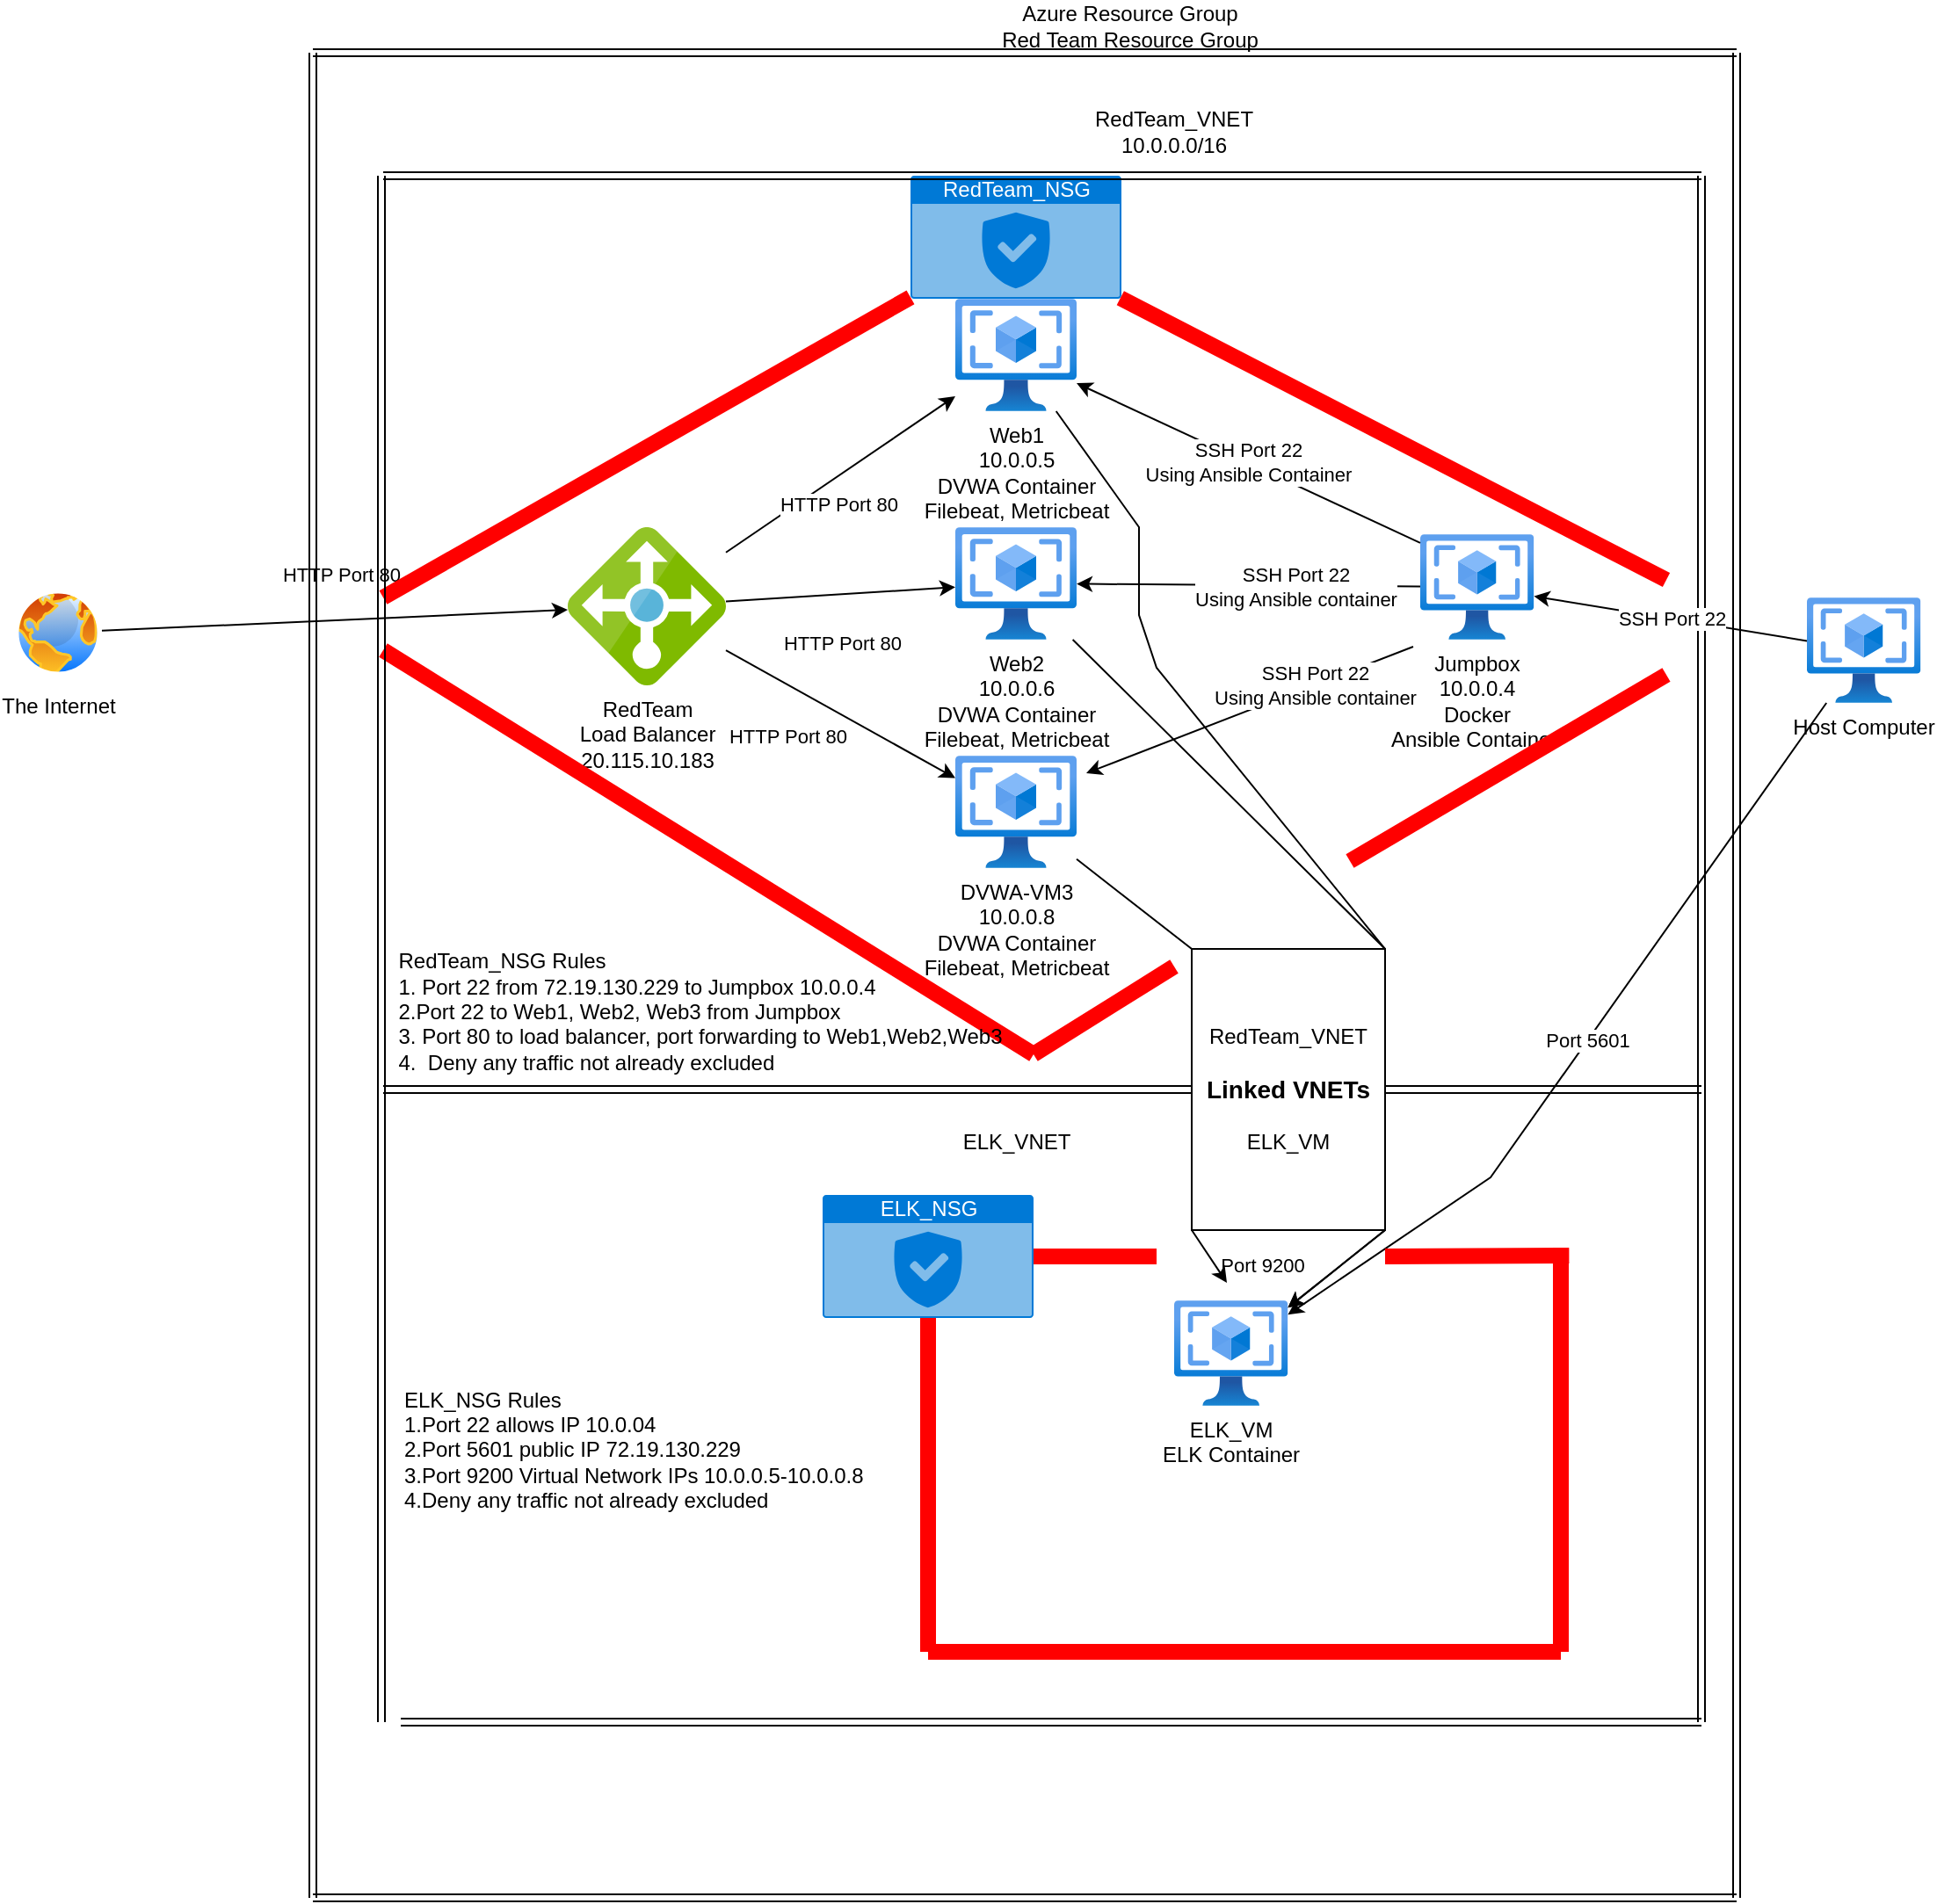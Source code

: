 <mxfile version="15.8.7" type="device"><diagram id="cCjQB1c7phF5y8KfuXCe" name="Page-1"><mxGraphModel dx="1952" dy="865" grid="1" gridSize="10" guides="1" tooltips="1" connect="1" arrows="1" fold="1" page="1" pageScale="1" pageWidth="850" pageHeight="1100" math="0" shadow="0"><root><mxCell id="0"/><mxCell id="1" parent="0"/><mxCell id="IJBzPZkSOMxqhTdt5Ixv-5" value="RedTeam_VNET&lt;br&gt;&lt;br&gt;&lt;b&gt;&lt;font style=&quot;font-size: 14px&quot;&gt;Linked VNETs&lt;/font&gt;&lt;/b&gt;&lt;br&gt;&lt;br&gt;ELK_VM" style="rounded=0;whiteSpace=wrap;html=1;" parent="1" vertex="1"><mxGeometry x="460" y="540" width="110" height="160" as="geometry"/></mxCell><mxCell id="0BmQVsxpz_T5SIDr-iB2-1" value="The Internet" style="aspect=fixed;perimeter=ellipsePerimeter;html=1;align=center;shadow=0;dashed=0;spacingTop=3;image;image=img/lib/active_directory/internet_globe.svg;" parent="1" vertex="1"><mxGeometry x="-210" y="335" width="50" height="50" as="geometry"/></mxCell><mxCell id="0BmQVsxpz_T5SIDr-iB2-2" value="RedTeam_NSG" style="html=1;strokeColor=none;fillColor=#0079D6;labelPosition=center;verticalLabelPosition=middle;verticalAlign=top;align=center;fontSize=12;outlineConnect=0;spacingTop=-6;fontColor=#FFFFFF;sketch=0;shape=mxgraph.sitemap.security;" parent="1" vertex="1"><mxGeometry x="300" y="100" width="120" height="70" as="geometry"/></mxCell><mxCell id="0BmQVsxpz_T5SIDr-iB2-3" value="RedTeam&lt;br&gt;Load Balancer&lt;br&gt;20.115.10.183" style="sketch=0;aspect=fixed;html=1;points=[];align=center;image;fontSize=12;image=img/lib/mscae/Load_Balancer_feature.svg;" parent="1" vertex="1"><mxGeometry x="105" y="300" width="90" height="90" as="geometry"/></mxCell><mxCell id="0BmQVsxpz_T5SIDr-iB2-4" value="Web2&lt;br&gt;10.0.0.6&lt;br&gt;DVWA Container&lt;br&gt;Filebeat, Metricbeat" style="aspect=fixed;html=1;points=[];align=center;image;fontSize=12;image=img/lib/azure2/compute/VM_Images_Classic.svg;" parent="1" vertex="1"><mxGeometry x="325.5" y="300" width="69" height="64" as="geometry"/></mxCell><mxCell id="0BmQVsxpz_T5SIDr-iB2-5" value="DVWA-VM3&lt;br&gt;10.0.0.8&lt;br&gt;DVWA Container&lt;br&gt;Filebeat, Metricbeat" style="aspect=fixed;html=1;points=[];align=center;image;fontSize=12;image=img/lib/azure2/compute/VM_Images_Classic.svg;" parent="1" vertex="1"><mxGeometry x="325.5" y="430" width="69" height="64" as="geometry"/></mxCell><mxCell id="0BmQVsxpz_T5SIDr-iB2-6" value="Jumpbox&lt;br&gt;10.0.0.4&lt;br&gt;Docker&lt;br&gt;Ansible Container&amp;nbsp;" style="aspect=fixed;html=1;points=[];align=center;image;fontSize=12;image=img/lib/azure2/compute/VM_Images_Classic.svg;" parent="1" vertex="1"><mxGeometry x="590" y="304" width="64.69" height="60" as="geometry"/></mxCell><mxCell id="0BmQVsxpz_T5SIDr-iB2-7" value="Web1&lt;br&gt;10.0.0.5&lt;br&gt;DVWA Container&lt;br&gt;Filebeat, Metricbeat" style="aspect=fixed;html=1;points=[];align=center;image;fontSize=12;image=img/lib/azure2/compute/VM_Images_Classic.svg;" parent="1" vertex="1"><mxGeometry x="325.5" y="170" width="69" height="64" as="geometry"/></mxCell><mxCell id="bPyDYhWsSFj-5owU-LfC-2" value="HTTP Port 80" style="endArrow=classic;html=1;rounded=0;" parent="1" source="0BmQVsxpz_T5SIDr-iB2-1" target="0BmQVsxpz_T5SIDr-iB2-3" edge="1"><mxGeometry x="0.036" y="26" width="50" height="50" relative="1" as="geometry"><mxPoint x="70" y="394.67" as="sourcePoint"/><mxPoint x="150" y="394.67" as="targetPoint"/><mxPoint as="offset"/></mxGeometry></mxCell><mxCell id="bPyDYhWsSFj-5owU-LfC-3" value="HTTP Port 80" style="endArrow=classic;html=1;rounded=0;" parent="1" source="0BmQVsxpz_T5SIDr-iB2-3" target="0BmQVsxpz_T5SIDr-iB2-5" edge="1"><mxGeometry x="-0.274" y="-26" width="50" height="50" relative="1" as="geometry"><mxPoint x="261" y="427" as="sourcePoint"/><mxPoint x="321" y="461" as="targetPoint"/><mxPoint as="offset"/></mxGeometry></mxCell><mxCell id="bPyDYhWsSFj-5owU-LfC-4" value="HTTP Port 80" style="endArrow=classic;html=1;rounded=0;" parent="1" source="0BmQVsxpz_T5SIDr-iB2-3" target="0BmQVsxpz_T5SIDr-iB2-4" edge="1"><mxGeometry x="-0.013" y="-28" width="50" height="50" relative="1" as="geometry"><mxPoint x="261" y="394.66" as="sourcePoint"/><mxPoint x="331" y="394.66" as="targetPoint"/><mxPoint as="offset"/></mxGeometry></mxCell><mxCell id="bPyDYhWsSFj-5owU-LfC-5" value="HTTP Port 80" style="endArrow=classic;html=1;rounded=0;" parent="1" source="0BmQVsxpz_T5SIDr-iB2-3" target="0BmQVsxpz_T5SIDr-iB2-7" edge="1"><mxGeometry x="-0.131" y="-13" width="50" height="50" relative="1" as="geometry"><mxPoint x="255" y="340" as="sourcePoint"/><mxPoint x="305" y="290" as="targetPoint"/><Array as="points"/><mxPoint as="offset"/></mxGeometry></mxCell><mxCell id="bPyDYhWsSFj-5owU-LfC-7" value="SSH Port 22&lt;br&gt;Using Ansible container" style="endArrow=classic;html=1;rounded=0;" parent="1" source="0BmQVsxpz_T5SIDr-iB2-6" target="0BmQVsxpz_T5SIDr-iB2-4" edge="1"><mxGeometry x="-0.275" y="1" width="50" height="50" relative="1" as="geometry"><mxPoint x="478" y="390" as="sourcePoint"/><mxPoint x="418" y="390" as="targetPoint"/><mxPoint as="offset"/></mxGeometry></mxCell><mxCell id="MiiRG614JkZ1EK97KJ-F-8" value="" style="shape=link;html=1;rounded=0;" parent="1" edge="1"><mxGeometry width="100" relative="1" as="geometry"><mxPoint x="-40" y="1080" as="sourcePoint"/><mxPoint x="-40" y="30" as="targetPoint"/></mxGeometry></mxCell><mxCell id="MiiRG614JkZ1EK97KJ-F-9" value="" style="shape=link;html=1;rounded=0;" parent="1" edge="1"><mxGeometry width="100" relative="1" as="geometry"><mxPoint x="-40" y="30" as="sourcePoint"/><mxPoint x="520" y="30" as="targetPoint"/><Array as="points"><mxPoint x="180" y="30"/></Array></mxGeometry></mxCell><mxCell id="MiiRG614JkZ1EK97KJ-F-11" value="" style="shape=link;html=1;rounded=0;" parent="1" edge="1"><mxGeometry width="100" relative="1" as="geometry"><mxPoint x="-40" y="1080" as="sourcePoint"/><mxPoint x="520" y="1080" as="targetPoint"/><Array as="points"><mxPoint x="180" y="1080"/></Array></mxGeometry></mxCell><mxCell id="MiiRG614JkZ1EK97KJ-F-13" value="" style="shape=link;html=1;rounded=0;" parent="1" edge="1"><mxGeometry width="100" relative="1" as="geometry"><mxPoint x="770" y="1080" as="sourcePoint"/><mxPoint x="770" y="30.0" as="targetPoint"/></mxGeometry></mxCell><mxCell id="MiiRG614JkZ1EK97KJ-F-14" value="" style="shape=link;html=1;rounded=0;" parent="1" edge="1"><mxGeometry width="100" relative="1" as="geometry"><mxPoint x="430" y="1080" as="sourcePoint"/><mxPoint x="770" y="1080" as="targetPoint"/><Array as="points"><mxPoint x="480" y="1080"/></Array></mxGeometry></mxCell><mxCell id="MiiRG614JkZ1EK97KJ-F-15" value="" style="shape=link;html=1;rounded=0;" parent="1" edge="1"><mxGeometry width="100" relative="1" as="geometry"><mxPoint x="430" y="30" as="sourcePoint"/><mxPoint x="770" y="30" as="targetPoint"/><Array as="points"><mxPoint x="480" y="30"/></Array></mxGeometry></mxCell><mxCell id="MiiRG614JkZ1EK97KJ-F-16" value="Azure Resource Group&lt;br&gt;Red Team Resource Group&lt;br&gt;" style="text;html=1;strokeColor=none;fillColor=none;align=center;verticalAlign=middle;whiteSpace=wrap;rounded=0;" parent="1" vertex="1"><mxGeometry x="350" width="150" height="30" as="geometry"/></mxCell><mxCell id="MiiRG614JkZ1EK97KJ-F-17" value="SSH Port 22 &lt;br&gt;Using Ansible Container" style="endArrow=classic;html=1;rounded=0;exitX=0;exitY=0.083;exitDx=0;exitDy=0;exitPerimeter=0;" parent="1" source="0BmQVsxpz_T5SIDr-iB2-6" target="0BmQVsxpz_T5SIDr-iB2-7" edge="1"><mxGeometry width="50" height="50" relative="1" as="geometry"><mxPoint x="469" y="310" as="sourcePoint"/><mxPoint x="409" y="310" as="targetPoint"/></mxGeometry></mxCell><mxCell id="MiiRG614JkZ1EK97KJ-F-19" value="" style="endArrow=none;html=1;rounded=0;strokeColor=#FF0000;strokeWidth=9;" parent="1" target="0BmQVsxpz_T5SIDr-iB2-2" edge="1"><mxGeometry width="50" height="50" relative="1" as="geometry"><mxPoint y="340" as="sourcePoint"/><mxPoint x="300" y="200" as="targetPoint"/></mxGeometry></mxCell><mxCell id="MiiRG614JkZ1EK97KJ-F-20" value="" style="endArrow=none;html=1;rounded=0;entryX=0.995;entryY=0.995;entryDx=0;entryDy=0;entryPerimeter=0;strokeColor=#FF0000;strokeWidth=9;" parent="1" target="0BmQVsxpz_T5SIDr-iB2-2" edge="1"><mxGeometry width="50" height="50" relative="1" as="geometry"><mxPoint x="730" y="330" as="sourcePoint"/><mxPoint x="750" y="230" as="targetPoint"/></mxGeometry></mxCell><mxCell id="MiiRG614JkZ1EK97KJ-F-21" value="" style="endArrow=none;html=1;rounded=0;strokeColor=#FF0000;strokeWidth=9;" parent="1" edge="1"><mxGeometry width="50" height="50" relative="1" as="geometry"><mxPoint y="370" as="sourcePoint"/><mxPoint x="370" y="600" as="targetPoint"/></mxGeometry></mxCell><mxCell id="MiiRG614JkZ1EK97KJ-F-22" value="" style="endArrow=none;html=1;rounded=0;strokeWidth=9;strokeColor=#FF0000;" parent="1" edge="1"><mxGeometry width="50" height="50" relative="1" as="geometry"><mxPoint x="730" y="384" as="sourcePoint"/><mxPoint x="550" y="490" as="targetPoint"/></mxGeometry></mxCell><mxCell id="MiiRG614JkZ1EK97KJ-F-23" value="" style="shape=link;html=1;rounded=0;" parent="1" edge="1"><mxGeometry width="100" relative="1" as="geometry"><mxPoint x="-1" y="980" as="sourcePoint"/><mxPoint x="-1" y="100" as="targetPoint"/></mxGeometry></mxCell><mxCell id="MiiRG614JkZ1EK97KJ-F-24" value="" style="shape=link;html=1;rounded=0;" parent="1" edge="1"><mxGeometry width="100" relative="1" as="geometry"><mxPoint x="750" y="980" as="sourcePoint"/><mxPoint x="750" y="100" as="targetPoint"/></mxGeometry></mxCell><mxCell id="MiiRG614JkZ1EK97KJ-F-25" value="" style="shape=link;html=1;rounded=0;" parent="1" edge="1"><mxGeometry width="100" relative="1" as="geometry"><mxPoint x="10" y="980" as="sourcePoint"/><mxPoint x="750" y="980" as="targetPoint"/><Array as="points"><mxPoint x="230" y="980"/></Array></mxGeometry></mxCell><mxCell id="MiiRG614JkZ1EK97KJ-F-26" value="" style="shape=link;html=1;rounded=0;" parent="1" edge="1"><mxGeometry width="100" relative="1" as="geometry"><mxPoint y="100" as="sourcePoint"/><mxPoint x="750" y="100" as="targetPoint"/><Array as="points"><mxPoint x="230" y="100"/></Array></mxGeometry></mxCell><mxCell id="MiiRG614JkZ1EK97KJ-F-29" value="RedTeam_VNET&lt;br&gt;10.0.0.0/16" style="text;html=1;strokeColor=none;fillColor=none;align=center;verticalAlign=middle;whiteSpace=wrap;rounded=0;" parent="1" vertex="1"><mxGeometry x="420" y="60" width="60" height="30" as="geometry"/></mxCell><mxCell id="MiiRG614JkZ1EK97KJ-F-30" value="Host Computer" style="aspect=fixed;html=1;points=[];align=center;image;fontSize=12;image=img/lib/azure2/compute/VM_Images_Classic.svg;" parent="1" vertex="1"><mxGeometry x="810" y="340" width="64.69" height="60" as="geometry"/></mxCell><mxCell id="MiiRG614JkZ1EK97KJ-F-31" value="SSH Port 22" style="endArrow=classic;html=1;rounded=0;" parent="1" source="MiiRG614JkZ1EK97KJ-F-30" target="0BmQVsxpz_T5SIDr-iB2-6" edge="1"><mxGeometry width="50" height="50" relative="1" as="geometry"><mxPoint x="730" y="394.905" as="sourcePoint"/><mxPoint x="650" y="385.099" as="targetPoint"/></mxGeometry></mxCell><mxCell id="jGGmYJkxNpLyYppg_1TE-1" value="" style="shape=link;html=1;rounded=0;startArrow=none;" parent="1" source="IJBzPZkSOMxqhTdt5Ixv-5" edge="1"><mxGeometry width="100" relative="1" as="geometry"><mxPoint y="620" as="sourcePoint"/><mxPoint x="750" y="620" as="targetPoint"/><Array as="points"/></mxGeometry></mxCell><mxCell id="jGGmYJkxNpLyYppg_1TE-2" value="ELK_VNET" style="text;html=1;align=center;verticalAlign=middle;resizable=0;points=[];autosize=1;strokeColor=none;fillColor=none;" parent="1" vertex="1"><mxGeometry x="320" y="640" width="80" height="20" as="geometry"/></mxCell><mxCell id="jGGmYJkxNpLyYppg_1TE-3" value="ELK_VM&lt;br&gt;ELK Container&lt;br&gt;&amp;nbsp;" style="aspect=fixed;html=1;points=[];align=center;image;fontSize=12;image=img/lib/azure2/compute/VM_Images_Classic.svg;" parent="1" vertex="1"><mxGeometry x="450" y="740" width="64.69" height="60" as="geometry"/></mxCell><mxCell id="jGGmYJkxNpLyYppg_1TE-4" value="Port 9200" style="endArrow=classic;html=1;rounded=0;" parent="1" source="0BmQVsxpz_T5SIDr-iB2-7" target="jGGmYJkxNpLyYppg_1TE-3" edge="1"><mxGeometry x="0.988" y="-28" width="50" height="50" relative="1" as="geometry"><mxPoint x="440" y="550" as="sourcePoint"/><mxPoint x="490" y="500" as="targetPoint"/><Array as="points"><mxPoint x="430" y="300"/><mxPoint x="430" y="350"/><mxPoint x="440" y="380"/><mxPoint x="570" y="540"/><mxPoint x="570" y="700"/></Array><mxPoint as="offset"/></mxGeometry></mxCell><mxCell id="jGGmYJkxNpLyYppg_1TE-5" value="" style="endArrow=classic;html=1;rounded=0;" parent="1" source="0BmQVsxpz_T5SIDr-iB2-4" target="jGGmYJkxNpLyYppg_1TE-3" edge="1"><mxGeometry width="50" height="50" relative="1" as="geometry"><mxPoint x="450" y="560" as="sourcePoint"/><mxPoint x="500" y="510" as="targetPoint"/><Array as="points"><mxPoint x="570" y="540"/><mxPoint x="570" y="700"/></Array></mxGeometry></mxCell><mxCell id="jGGmYJkxNpLyYppg_1TE-6" value="" style="endArrow=classic;html=1;rounded=0;" parent="1" source="0BmQVsxpz_T5SIDr-iB2-5" edge="1"><mxGeometry width="50" height="50" relative="1" as="geometry"><mxPoint x="460" y="570" as="sourcePoint"/><mxPoint x="480" y="730" as="targetPoint"/><Array as="points"><mxPoint x="460" y="540"/><mxPoint x="460" y="700"/></Array></mxGeometry></mxCell><mxCell id="jGGmYJkxNpLyYppg_1TE-7" value="ELK_NSG" style="html=1;strokeColor=none;fillColor=#0079D6;labelPosition=center;verticalLabelPosition=middle;verticalAlign=top;align=center;fontSize=12;outlineConnect=0;spacingTop=-6;fontColor=#FFFFFF;sketch=0;shape=mxgraph.sitemap.security;" parent="1" vertex="1"><mxGeometry x="250" y="680" width="120" height="70" as="geometry"/></mxCell><mxCell id="jGGmYJkxNpLyYppg_1TE-8" value="Port 5601" style="endArrow=classic;html=1;rounded=0;" parent="1" source="MiiRG614JkZ1EK97KJ-F-30" target="jGGmYJkxNpLyYppg_1TE-3" edge="1"><mxGeometry width="50" height="50" relative="1" as="geometry"><mxPoint x="890" y="560" as="sourcePoint"/><mxPoint x="660" y="480" as="targetPoint"/><Array as="points"><mxPoint x="630" y="670"/></Array></mxGeometry></mxCell><mxCell id="IJBzPZkSOMxqhTdt5Ixv-1" value="" style="endArrow=none;html=1;rounded=0;fillColor=#f8cecc;strokeColor=#FF0000;fontStyle=1;strokeWidth=9;" parent="1" target="jGGmYJkxNpLyYppg_1TE-7" edge="1"><mxGeometry width="50" height="50" relative="1" as="geometry"><mxPoint x="310" y="940" as="sourcePoint"/><mxPoint x="275" y="740" as="targetPoint"/></mxGeometry></mxCell><mxCell id="IJBzPZkSOMxqhTdt5Ixv-2" value="" style="endArrow=none;html=1;rounded=0;strokeWidth=9;strokeColor=#FF0000;" parent="1" edge="1"><mxGeometry width="50" height="50" relative="1" as="geometry"><mxPoint x="670" y="940" as="sourcePoint"/><mxPoint x="670" y="710" as="targetPoint"/></mxGeometry></mxCell><mxCell id="IJBzPZkSOMxqhTdt5Ixv-3" value="" style="endArrow=none;html=1;rounded=0;strokeColor=#FF0000;strokeWidth=9;" parent="1" source="jGGmYJkxNpLyYppg_1TE-7" edge="1"><mxGeometry width="50" height="50" relative="1" as="geometry"><mxPoint x="420" y="720" as="sourcePoint"/><mxPoint x="440" y="715" as="targetPoint"/></mxGeometry></mxCell><mxCell id="IJBzPZkSOMxqhTdt5Ixv-4" value="" style="endArrow=none;html=1;rounded=0;strokeColor=#FF0000;strokeWidth=9;" parent="1" edge="1"><mxGeometry width="50" height="50" relative="1" as="geometry"><mxPoint x="310" y="940" as="sourcePoint"/><mxPoint x="670" y="940" as="targetPoint"/></mxGeometry></mxCell><mxCell id="IJBzPZkSOMxqhTdt5Ixv-8" value="ELK_NSG Rules&lt;br&gt;1.Port 22 allows IP 10.0.04&lt;br&gt;2.Port 5601 public IP&amp;nbsp;72.19.130.229&lt;br&gt;3.Port 9200 Virtual Network IPs 10.0.0.5-10.0.0.8&lt;br&gt;4.Deny any traffic not already excluded" style="text;html=1;strokeColor=none;fillColor=none;align=left;verticalAlign=middle;whiteSpace=wrap;rounded=0;" parent="1" vertex="1"><mxGeometry x="10" y="760" width="280" height="130" as="geometry"/></mxCell><mxCell id="IJBzPZkSOMxqhTdt5Ixv-11" value="" style="endArrow=none;html=1;rounded=0;strokeColor=#FF0000;strokeWidth=9;" parent="1" edge="1"><mxGeometry width="50" height="50" relative="1" as="geometry"><mxPoint x="570" y="715" as="sourcePoint"/><mxPoint x="674.69" y="714.5" as="targetPoint"/></mxGeometry></mxCell><mxCell id="IJBzPZkSOMxqhTdt5Ixv-12" value="" style="endArrow=none;html=1;rounded=0;strokeWidth=9;strokeColor=#FF0000;" parent="1" edge="1"><mxGeometry width="50" height="50" relative="1" as="geometry"><mxPoint x="450" y="550" as="sourcePoint"/><mxPoint x="370" y="600" as="targetPoint"/></mxGeometry></mxCell><mxCell id="IJBzPZkSOMxqhTdt5Ixv-9" value="&lt;div style=&quot;text-align: left&quot;&gt;&lt;span&gt;RedTeam_NSG Rules&lt;/span&gt;&lt;/div&gt;&lt;div style=&quot;text-align: left&quot;&gt;&lt;span&gt;1. Port 22 from 72.19.130.229 to Jumpbox 10.0.0.4&lt;/span&gt;&lt;/div&gt;&lt;div style=&quot;text-align: left&quot;&gt;&lt;span&gt;2.Port 22 to Web1, Web2, Web3 from Jumpbox&lt;/span&gt;&lt;/div&gt;&lt;div style=&quot;text-align: left&quot;&gt;&lt;span&gt;3. Port 80 to load balancer, port forwarding to Web1,Web2,Web3&lt;/span&gt;&lt;/div&gt;&lt;div style=&quot;text-align: left&quot;&gt;&lt;span&gt;4.&amp;nbsp; Deny any traffic not already excluded&lt;/span&gt;&lt;/div&gt;&lt;br&gt;&lt;div style=&quot;text-align: left&quot;&gt;&lt;span&gt;&amp;nbsp;&lt;/span&gt;&lt;/div&gt;" style="text;html=1;align=center;verticalAlign=middle;resizable=0;points=[];autosize=1;strokeColor=none;fillColor=none;" parent="1" vertex="1"><mxGeometry y="540" width="360" height="100" as="geometry"/></mxCell><mxCell id="IJBzPZkSOMxqhTdt5Ixv-15" value="" style="shape=link;html=1;rounded=0;endArrow=none;" parent="1" edge="1"><mxGeometry width="100" relative="1" as="geometry"><mxPoint y="620" as="sourcePoint"/><mxPoint x="460" y="620" as="targetPoint"/><Array as="points"/></mxGeometry></mxCell><mxCell id="TiDTvRwYRUhBb9V_hAxX-3" value="SSH Port 22&lt;br&gt;Using Ansible container" style="endArrow=classic;html=1;rounded=0;exitX=-0.062;exitY=1.067;exitDx=0;exitDy=0;exitPerimeter=0;" parent="1" source="0BmQVsxpz_T5SIDr-iB2-6" edge="1"><mxGeometry x="-0.397" width="50" height="50" relative="1" as="geometry"><mxPoint x="945.5" y="579.998" as="sourcePoint"/><mxPoint x="400" y="440" as="targetPoint"/><mxPoint as="offset"/></mxGeometry></mxCell></root></mxGraphModel></diagram></mxfile>